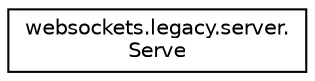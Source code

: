 digraph "Graphical Class Hierarchy"
{
 // LATEX_PDF_SIZE
  edge [fontname="Helvetica",fontsize="10",labelfontname="Helvetica",labelfontsize="10"];
  node [fontname="Helvetica",fontsize="10",shape=record];
  rankdir="LR";
  Node0 [label="websockets.legacy.server.\lServe",height=0.2,width=0.4,color="black", fillcolor="white", style="filled",URL="$classwebsockets_1_1legacy_1_1server_1_1Serve.html",tooltip=" "];
}
